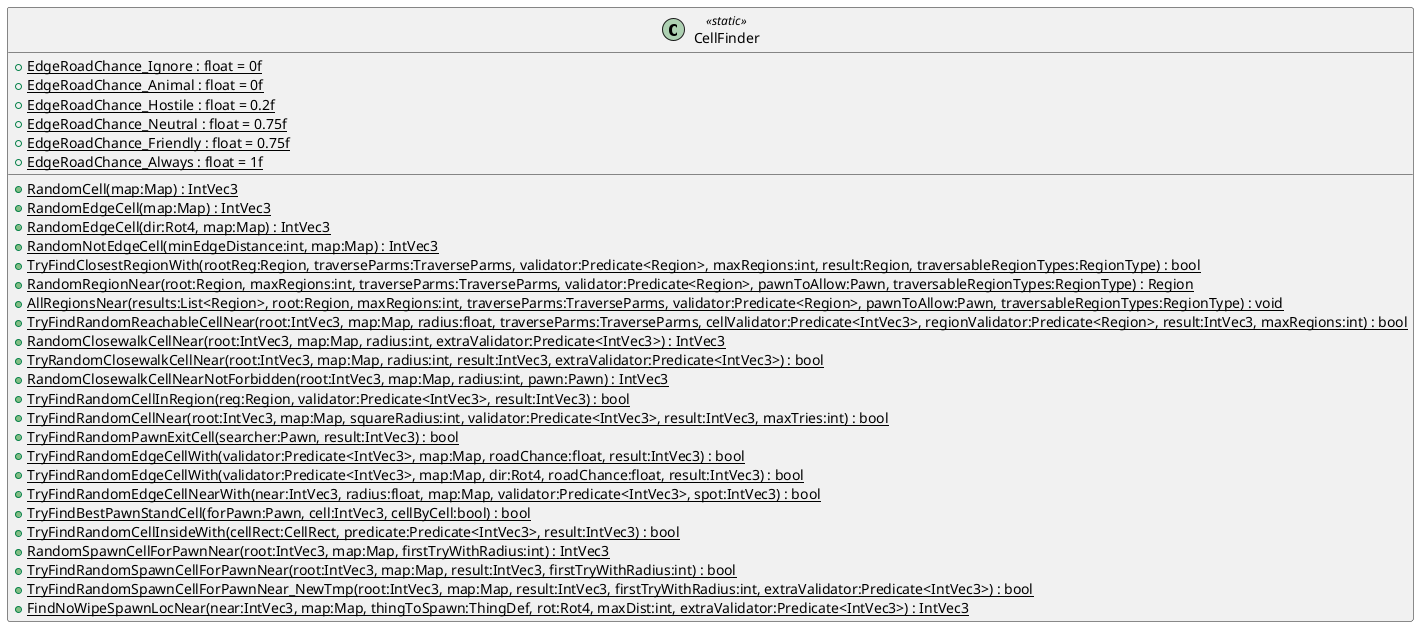 @startuml
class CellFinder <<static>> {
    + {static} EdgeRoadChance_Ignore : float = 0f
    + {static} EdgeRoadChance_Animal : float = 0f
    + {static} EdgeRoadChance_Hostile : float = 0.2f
    + {static} EdgeRoadChance_Neutral : float = 0.75f
    + {static} EdgeRoadChance_Friendly : float = 0.75f
    + {static} EdgeRoadChance_Always : float = 1f
    + {static} RandomCell(map:Map) : IntVec3
    + {static} RandomEdgeCell(map:Map) : IntVec3
    + {static} RandomEdgeCell(dir:Rot4, map:Map) : IntVec3
    + {static} RandomNotEdgeCell(minEdgeDistance:int, map:Map) : IntVec3
    + {static} TryFindClosestRegionWith(rootReg:Region, traverseParms:TraverseParms, validator:Predicate<Region>, maxRegions:int, result:Region, traversableRegionTypes:RegionType) : bool
    + {static} RandomRegionNear(root:Region, maxRegions:int, traverseParms:TraverseParms, validator:Predicate<Region>, pawnToAllow:Pawn, traversableRegionTypes:RegionType) : Region
    + {static} AllRegionsNear(results:List<Region>, root:Region, maxRegions:int, traverseParms:TraverseParms, validator:Predicate<Region>, pawnToAllow:Pawn, traversableRegionTypes:RegionType) : void
    + {static} TryFindRandomReachableCellNear(root:IntVec3, map:Map, radius:float, traverseParms:TraverseParms, cellValidator:Predicate<IntVec3>, regionValidator:Predicate<Region>, result:IntVec3, maxRegions:int) : bool
    + {static} RandomClosewalkCellNear(root:IntVec3, map:Map, radius:int, extraValidator:Predicate<IntVec3>) : IntVec3
    + {static} TryRandomClosewalkCellNear(root:IntVec3, map:Map, radius:int, result:IntVec3, extraValidator:Predicate<IntVec3>) : bool
    + {static} RandomClosewalkCellNearNotForbidden(root:IntVec3, map:Map, radius:int, pawn:Pawn) : IntVec3
    + {static} TryFindRandomCellInRegion(reg:Region, validator:Predicate<IntVec3>, result:IntVec3) : bool
    + {static} TryFindRandomCellNear(root:IntVec3, map:Map, squareRadius:int, validator:Predicate<IntVec3>, result:IntVec3, maxTries:int) : bool
    + {static} TryFindRandomPawnExitCell(searcher:Pawn, result:IntVec3) : bool
    + {static} TryFindRandomEdgeCellWith(validator:Predicate<IntVec3>, map:Map, roadChance:float, result:IntVec3) : bool
    + {static} TryFindRandomEdgeCellWith(validator:Predicate<IntVec3>, map:Map, dir:Rot4, roadChance:float, result:IntVec3) : bool
    + {static} TryFindRandomEdgeCellNearWith(near:IntVec3, radius:float, map:Map, validator:Predicate<IntVec3>, spot:IntVec3) : bool
    + {static} TryFindBestPawnStandCell(forPawn:Pawn, cell:IntVec3, cellByCell:bool) : bool
    + {static} TryFindRandomCellInsideWith(cellRect:CellRect, predicate:Predicate<IntVec3>, result:IntVec3) : bool
    + {static} RandomSpawnCellForPawnNear(root:IntVec3, map:Map, firstTryWithRadius:int) : IntVec3
    + {static} TryFindRandomSpawnCellForPawnNear(root:IntVec3, map:Map, result:IntVec3, firstTryWithRadius:int) : bool
    + {static} TryFindRandomSpawnCellForPawnNear_NewTmp(root:IntVec3, map:Map, result:IntVec3, firstTryWithRadius:int, extraValidator:Predicate<IntVec3>) : bool
    + {static} FindNoWipeSpawnLocNear(near:IntVec3, map:Map, thingToSpawn:ThingDef, rot:Rot4, maxDist:int, extraValidator:Predicate<IntVec3>) : IntVec3
}
@enduml
